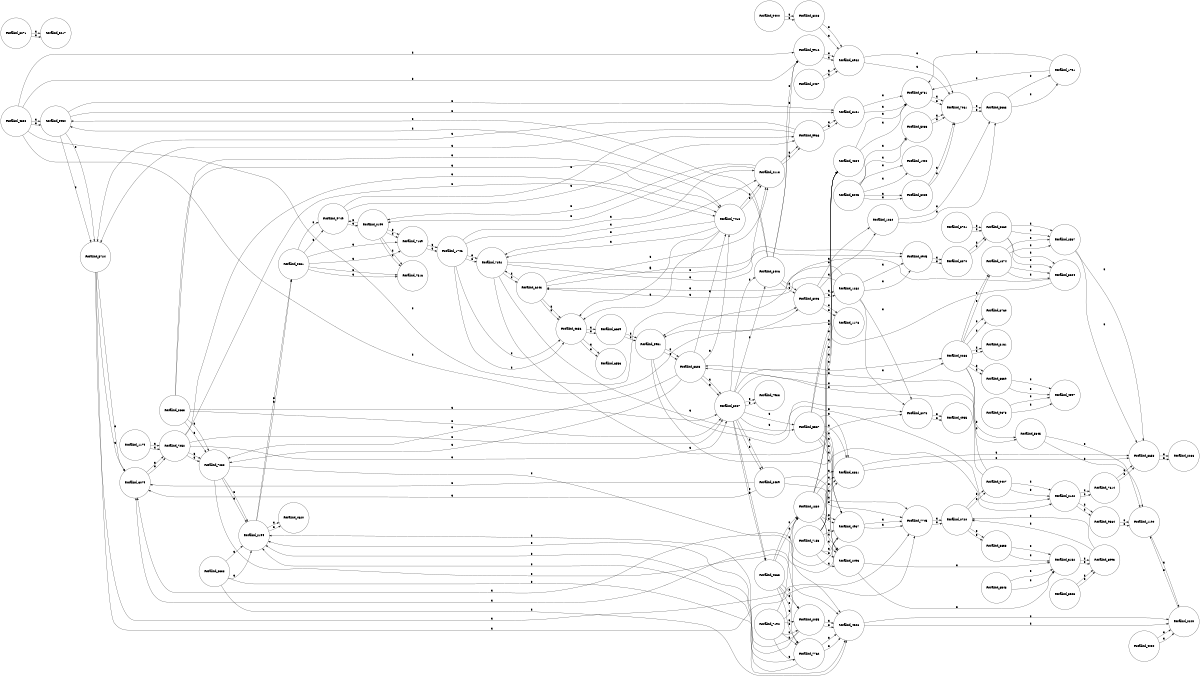 digraph "Overlap Graph for k" {
	rankdir=LR size="8,5"
	node [shape=circle]
	Rosalind_3950 -> Rosalind_5724 [label=3]
	Rosalind_8406 -> Rosalind_3950 [label=3]
	Rosalind_3950 -> Rosalind_8131 [label=3]
	Rosalind_4338 -> Rosalind_3950 [label=3]
	Rosalind_9407 -> Rosalind_2122 [label=3]
	Rosalind_0720 -> Rosalind_9407 [label=3]
	Rosalind_9407 -> Rosalind_8623 [label=3]
	Rosalind_2199 -> Rosalind_4620 [label=3]
	Rosalind_2055 -> Rosalind_2199 [label=3]
	Rosalind_2199 -> Rosalind_0631 [label=3]
	Rosalind_8338 -> Rosalind_2199 [label=3]
	Rosalind_7238 -> Rosalind_2199 [label=3]
	Rosalind_7762 -> Rosalind_2199 [label=3]
	Rosalind_1751 -> Rosalind_3731 [label=3]
	Rosalind_5363 -> Rosalind_1751 [label=3]
	Rosalind_2199 -> Rosalind_4620 [label=3]
	Rosalind_0288 -> Rosalind_5345 [label=3]
	Rosalind_5345 -> Rosalind_1190 [label=3]
	Rosalind_2122 -> Rosalind_9564 [label=3]
	Rosalind_9564 -> Rosalind_1190 [label=3]
	Rosalind_9407 -> Rosalind_2122 [label=3]
	Rosalind_2122 -> Rosalind_9564 [label=3]
	Rosalind_2122 -> Rosalind_7614 [label=3]
	Rosalind_5951 -> Rosalind_2122 [label=3]
	Rosalind_8271 -> Rosalind_5217 [label=3]
	Rosalind_9400 -> Rosalind_6228 [label=3]
	Rosalind_9749 -> Rosalind_0199 [label=3]
	Rosalind_9749 -> Rosalind_9968 [label=3]
	Rosalind_0631 -> Rosalind_9749 [label=3]
	Rosalind_2055 -> Rosalind_2199 [label=3]
	Rosalind_2055 -> Rosalind_4326 [label=3]
	Rosalind_4663 -> Rosalind_2055 [label=3]
	Rosalind_7192 -> Rosalind_2055 [label=3]
	Rosalind_0199 -> Rosalind_9749 [label=3]
	Rosalind_4113 -> Rosalind_0199 [label=3]
	Rosalind_0199 -> Rosalind_7169 [label=3]
	Rosalind_0199 -> Rosalind_7516 [label=3]
	Rosalind_4326 -> Rosalind_0240 [label=3]
	Rosalind_4030 -> Rosalind_0240 [label=3]
	Rosalind_0240 -> Rosalind_1190 [label=3]
	Rosalind_7252 -> Rosalind_3067 [label=3]
	Rosalind_7252 -> Rosalind_7418 [label=3]
	Rosalind_3079 -> Rosalind_7252 [label=3]
	Rosalind_1179 -> Rosalind_7252 [label=3]
	Rosalind_7252 -> Rosalind_7238 [label=3]
	Rosalind_3025 -> Rosalind_7061 [label=3]
	Rosalind_5043 -> Rosalind_3025 [label=3]
	Rosalind_8370 -> Rosalind_8660 [label=3]
	Rosalind_8660 -> Rosalind_3824 [label=3]
	Rosalind_8660 -> Rosalind_2537 [label=3]
	Rosalind_3721 -> Rosalind_8660 [label=3]
	Rosalind_8003 -> Rosalind_1260 [label=3]
	Rosalind_8406 -> Rosalind_8003 [label=3]
	Rosalind_8003 -> Rosalind_1282 [label=3]
	Rosalind_8003 -> Rosalind_1178 [label=3]
	Rosalind_4338 -> Rosalind_8003 [label=3]
	Rosalind_7252 -> Rosalind_3067 [label=3]
	Rosalind_3067 -> Rosalind_0288 [label=3]
	Rosalind_3067 -> Rosalind_8406 [label=3]
	Rosalind_3067 -> Rosalind_5567 [label=3]
	Rosalind_3067 -> Rosalind_6439 [label=3]
	Rosalind_3067 -> Rosalind_4663 [label=3]
	Rosalind_8623 -> Rosalind_3067 [label=3]
	Rosalind_2633 -> Rosalind_3067 [label=3]
	Rosalind_3067 -> Rosalind_7933 [label=3]
	Rosalind_0288 -> Rosalind_3760 [label=3]
	Rosalind_8003 -> Rosalind_1260 [label=3]
	Rosalind_1260 -> Rosalind_5363 [label=3]
	Rosalind_6339 -> Rosalind_4597 [label=3]
	Rosalind_9673 -> Rosalind_4597 [label=3]
	Rosalind_4113 -> Rosalind_0199 [label=3]
	Rosalind_1746 -> Rosalind_4113 [label=3]
	Rosalind_6243 -> Rosalind_4113 [label=3]
	Rosalind_7418 -> Rosalind_4113 [label=3]
	Rosalind_4113 -> Rosalind_9968 [label=3]
	Rosalind_1282 -> Rosalind_0945 [label=3]
	Rosalind_0945 -> Rosalind_8370 [label=3]
	Rosalind_7292 -> Rosalind_0945 [label=3]
	Rosalind_3950 -> Rosalind_5724 [label=3]
	Rosalind_5724 -> Rosalind_7745 [label=3]
	Rosalind_9968 -> Rosalind_5724 [label=3]
	Rosalind_5724 -> Rosalind_3079 [label=3]
	Rosalind_0288 -> Rosalind_1874 [label=3]
	Rosalind_1874 -> Rosalind_3824 [label=3]
	Rosalind_1874 -> Rosalind_2537 [label=3]
	Rosalind_9916 -> Rosalind_3982 [label=3]
	Rosalind_8406 -> Rosalind_9916 [label=3]
	Rosalind_4338 -> Rosalind_9916 [label=3]
	Rosalind_1751 -> Rosalind_3731 [label=3]
	Rosalind_4234 -> Rosalind_3731 [label=3]
	Rosalind_8131 -> Rosalind_3731 [label=3]
	Rosalind_3731 -> Rosalind_7061 [label=3]
	Rosalind_2055 -> Rosalind_4326 [label=3]
	Rosalind_4326 -> Rosalind_0240 [label=3]
	Rosalind_8338 -> Rosalind_4326 [label=3]
	Rosalind_7238 -> Rosalind_4326 [label=3]
	Rosalind_7762 -> Rosalind_4326 [label=3]
	Rosalind_0199 -> Rosalind_7169 [label=3]
	Rosalind_7169 -> Rosalind_1746 [label=3]
	Rosalind_0631 -> Rosalind_7169 [label=3]
	Rosalind_4234 -> Rosalind_3731 [label=3]
	Rosalind_7153 -> Rosalind_4234 [label=3]
	Rosalind_5567 -> Rosalind_4234 [label=3]
	Rosalind_1830 -> Rosalind_4234 [label=3]
	Rosalind_8658 -> Rosalind_2286 [label=3]
	Rosalind_8073 -> Rosalind_4955 [label=3]
	Rosalind_7153 -> Rosalind_4234 [label=3]
	Rosalind_7153 -> Rosalind_4937 [label=3]
	Rosalind_7153 -> Rosalind_2493 [label=3]
	Rosalind_7153 -> Rosalind_3331 [label=3]
	Rosalind_6633 -> Rosalind_3152 [label=3]
	Rosalind_3152 -> Rosalind_6993 [label=3]
	Rosalind_2493 -> Rosalind_3152 [label=3]
	Rosalind_6548 -> Rosalind_3152 [label=3]
	Rosalind_4356 -> Rosalind_6553 [label=3]
	Rosalind_0288 -> Rosalind_5345 [label=3]
	Rosalind_3067 -> Rosalind_0288 [label=3]
	Rosalind_0288 -> Rosalind_3760 [label=3]
	Rosalind_0288 -> Rosalind_1874 [label=3]
	Rosalind_0288 -> Rosalind_3161 [label=3]
	Rosalind_0288 -> Rosalind_6339 [label=3]
	Rosalind_9916 -> Rosalind_3982 [label=3]
	Rosalind_3982 -> Rosalind_7061 [label=3]
	Rosalind_2427 -> Rosalind_3982 [label=3]
	Rosalind_6228 -> Rosalind_3982 [label=3]
	Rosalind_8406 -> Rosalind_3950 [label=3]
	Rosalind_8406 -> Rosalind_8003 [label=3]
	Rosalind_3067 -> Rosalind_8406 [label=3]
	Rosalind_8406 -> Rosalind_9916 [label=3]
	Rosalind_6633 -> Rosalind_3152 [label=3]
	Rosalind_0720 -> Rosalind_6633 [label=3]
	Rosalind_8003 -> Rosalind_1282 [label=3]
	Rosalind_1282 -> Rosalind_0945 [label=3]
	Rosalind_1282 -> Rosalind_6243 [label=3]
	Rosalind_1282 -> Rosalind_8073 [label=3]
	Rosalind_3152 -> Rosalind_6993 [label=3]
	Rosalind_6993 -> Rosalind_0720 [label=3]
	Rosalind_3523 -> Rosalind_6993 [label=3]
	Rosalind_0199 -> Rosalind_7516 [label=3]
	Rosalind_0631 -> Rosalind_7516 [label=3]
	Rosalind_4030 -> Rosalind_0240 [label=3]
	Rosalind_3067 -> Rosalind_5567 [label=3]
	Rosalind_5567 -> Rosalind_4234 [label=3]
	Rosalind_5567 -> Rosalind_4937 [label=3]
	Rosalind_5567 -> Rosalind_2493 [label=3]
	Rosalind_5567 -> Rosalind_3331 [label=3]
	Rosalind_8370 -> Rosalind_8660 [label=3]
	Rosalind_0945 -> Rosalind_8370 [label=3]
	Rosalind_1746 -> Rosalind_4113 [label=3]
	Rosalind_7169 -> Rosalind_1746 [label=3]
	Rosalind_1746 -> Rosalind_4356 [label=3]
	Rosalind_1746 -> Rosalind_7292 [label=3]
	Rosalind_3950 -> Rosalind_8131 [label=3]
	Rosalind_8131 -> Rosalind_3731 [label=3]
	Rosalind_9968 -> Rosalind_8131 [label=3]
	Rosalind_3067 -> Rosalind_6439 [label=3]
	Rosalind_6439 -> Rosalind_7745 [label=3]
	Rosalind_6439 -> Rosalind_3079 [label=3]
	Rosalind_3025 -> Rosalind_7061 [label=3]
	Rosalind_3731 -> Rosalind_7061 [label=3]
	Rosalind_3982 -> Rosalind_7061 [label=3]
	Rosalind_7061 -> Rosalind_5363 [label=3]
	Rosalind_5083 -> Rosalind_7061 [label=3]
	Rosalind_4356 -> Rosalind_6553 [label=3]
	Rosalind_1746 -> Rosalind_4356 [label=3]
	Rosalind_6243 -> Rosalind_4356 [label=3]
	Rosalind_7418 -> Rosalind_4356 [label=3]
	Rosalind_4356 -> Rosalind_6639 [label=3]
	Rosalind_2427 -> Rosalind_3982 [label=3]
	Rosalind_4663 -> Rosalind_2055 [label=3]
	Rosalind_3067 -> Rosalind_4663 [label=3]
	Rosalind_4663 -> Rosalind_1830 [label=3]
	Rosalind_4663 -> Rosalind_7762 [label=3]
	Rosalind_8003 -> Rosalind_1178 [label=3]
	Rosalind_0720 -> Rosalind_9407 [label=3]
	Rosalind_0720 -> Rosalind_6633 [label=3]
	Rosalind_6993 -> Rosalind_0720 [label=3]
	Rosalind_7745 -> Rosalind_0720 [label=3]
	Rosalind_6243 -> Rosalind_4113 [label=3]
	Rosalind_1282 -> Rosalind_6243 [label=3]
	Rosalind_6243 -> Rosalind_4356 [label=3]
	Rosalind_6243 -> Rosalind_7292 [label=3]
	Rosalind_4338 -> Rosalind_3950 [label=3]
	Rosalind_4338 -> Rosalind_8003 [label=3]
	Rosalind_4338 -> Rosalind_9916 [label=3]
	Rosalind_7252 -> Rosalind_7418 [label=3]
	Rosalind_7418 -> Rosalind_4113 [label=3]
	Rosalind_7418 -> Rosalind_4356 [label=3]
	Rosalind_8623 -> Rosalind_7418 [label=3]
	Rosalind_7418 -> Rosalind_7292 [label=3]
	Rosalind_2633 -> Rosalind_7418 [label=3]
	Rosalind_9407 -> Rosalind_8623 [label=3]
	Rosalind_8623 -> Rosalind_3067 [label=3]
	Rosalind_8623 -> Rosalind_7418 [label=3]
	Rosalind_8623 -> Rosalind_7238 [label=3]
	Rosalind_5951 -> Rosalind_8623 [label=3]
	Rosalind_7292 -> Rosalind_0945 [label=3]
	Rosalind_1746 -> Rosalind_7292 [label=3]
	Rosalind_7292 -> Rosalind_6243 [label=3]
	Rosalind_7418 -> Rosalind_7292 [label=3]
	Rosalind_7292 -> Rosalind_8073 [label=3]
	Rosalind_7153 -> Rosalind_4937 [label=3]
	Rosalind_5567 -> Rosalind_4937 [label=3]
	Rosalind_4937 -> Rosalind_7745 [label=3]
	Rosalind_1830 -> Rosalind_4937 [label=3]
	Rosalind_4937 -> Rosalind_3079 [label=3]
	Rosalind_5345 -> Rosalind_1190 [label=3]
	Rosalind_9564 -> Rosalind_1190 [label=3]
	Rosalind_1190 -> Rosalind_0240 [label=3]
	Rosalind_5724 -> Rosalind_7745 [label=3]
	Rosalind_6439 -> Rosalind_7745 [label=3]
	Rosalind_7745 -> Rosalind_0720 [label=3]
	Rosalind_4937 -> Rosalind_7745 [label=3]
	Rosalind_1830 -> Rosalind_4234 [label=3]
	Rosalind_4663 -> Rosalind_1830 [label=3]
	Rosalind_1830 -> Rosalind_4937 [label=3]
	Rosalind_1830 -> Rosalind_2493 [label=3]
	Rosalind_7192 -> Rosalind_1830 [label=3]
	Rosalind_1830 -> Rosalind_3331 [label=3]
	Rosalind_8660 -> Rosalind_3824 [label=3]
	Rosalind_1874 -> Rosalind_3824 [label=3]
	Rosalind_3824 -> Rosalind_5951 [label=3]
	Rosalind_2122 -> Rosalind_7614 [label=3]
	Rosalind_7614 -> Rosalind_8658 [label=3]
	Rosalind_3523 -> Rosalind_6993 [label=3]
	Rosalind_4356 -> Rosalind_6639 [label=3]
	Rosalind_6639 -> Rosalind_5951 [label=3]
	Rosalind_8660 -> Rosalind_2537 [label=3]
	Rosalind_1874 -> Rosalind_2537 [label=3]
	Rosalind_2537 -> Rosalind_8658 [label=3]
	Rosalind_0288 -> Rosalind_3161 [label=3]
	Rosalind_5043 -> Rosalind_1408 [label=3]
	Rosalind_3721 -> Rosalind_8660 [label=3]
	Rosalind_7153 -> Rosalind_2493 [label=3]
	Rosalind_2493 -> Rosalind_3152 [label=3]
	Rosalind_5567 -> Rosalind_2493 [label=3]
	Rosalind_1830 -> Rosalind_2493 [label=3]
	Rosalind_9749 -> Rosalind_9968 [label=3]
	Rosalind_4113 -> Rosalind_9968 [label=3]
	Rosalind_9968 -> Rosalind_5724 [label=3]
	Rosalind_9968 -> Rosalind_8131 [label=3]
	Rosalind_5363 -> Rosalind_1751 [label=3]
	Rosalind_1260 -> Rosalind_5363 [label=3]
	Rosalind_7061 -> Rosalind_5363 [label=3]
	Rosalind_8271 -> Rosalind_5217 [label=3]
	Rosalind_3079 -> Rosalind_7252 [label=3]
	Rosalind_5724 -> Rosalind_3079 [label=3]
	Rosalind_6439 -> Rosalind_3079 [label=3]
	Rosalind_4937 -> Rosalind_3079 [label=3]
	Rosalind_8658 -> Rosalind_2286 [label=3]
	Rosalind_7614 -> Rosalind_8658 [label=3]
	Rosalind_2537 -> Rosalind_8658 [label=3]
	Rosalind_3331 -> Rosalind_8658 [label=3]
	Rosalind_1179 -> Rosalind_7252 [label=3]
	Rosalind_7192 -> Rosalind_2055 [label=3]
	Rosalind_7192 -> Rosalind_1830 [label=3]
	Rosalind_7192 -> Rosalind_7762 [label=3]
	Rosalind_8073 -> Rosalind_4955 [label=3]
	Rosalind_1282 -> Rosalind_8073 [label=3]
	Rosalind_7292 -> Rosalind_8073 [label=3]
	Rosalind_6548 -> Rosalind_3152 [label=3]
	Rosalind_6339 -> Rosalind_4597 [label=3]
	Rosalind_0288 -> Rosalind_6339 [label=3]
	Rosalind_2199 -> Rosalind_0631 [label=3]
	Rosalind_0631 -> Rosalind_9749 [label=3]
	Rosalind_0631 -> Rosalind_7169 [label=3]
	Rosalind_0631 -> Rosalind_7516 [label=3]
	Rosalind_5043 -> Rosalind_3025 [label=3]
	Rosalind_5043 -> Rosalind_1408 [label=3]
	Rosalind_5043 -> Rosalind_5083 [label=3]
	Rosalind_2633 -> Rosalind_3067 [label=3]
	Rosalind_2633 -> Rosalind_7418 [label=3]
	Rosalind_2633 -> Rosalind_7238 [label=3]
	Rosalind_8338 -> Rosalind_2199 [label=3]
	Rosalind_8338 -> Rosalind_4326 [label=3]
	Rosalind_3067 -> Rosalind_7933 [label=3]
	Rosalind_7238 -> Rosalind_2199 [label=3]
	Rosalind_7252 -> Rosalind_7238 [label=3]
	Rosalind_7238 -> Rosalind_4326 [label=3]
	Rosalind_8623 -> Rosalind_7238 [label=3]
	Rosalind_2633 -> Rosalind_7238 [label=3]
	Rosalind_5951 -> Rosalind_2122 [label=3]
	Rosalind_5951 -> Rosalind_8623 [label=3]
	Rosalind_3824 -> Rosalind_5951 [label=3]
	Rosalind_6639 -> Rosalind_5951 [label=3]
	Rosalind_5083 -> Rosalind_7061 [label=3]
	Rosalind_5043 -> Rosalind_5083 [label=3]
	Rosalind_9673 -> Rosalind_4597 [label=3]
	Rosalind_9400 -> Rosalind_6228 [label=3]
	Rosalind_6228 -> Rosalind_3982 [label=3]
	Rosalind_7153 -> Rosalind_3331 [label=3]
	Rosalind_5567 -> Rosalind_3331 [label=3]
	Rosalind_1830 -> Rosalind_3331 [label=3]
	Rosalind_3331 -> Rosalind_8658 [label=3]
	Rosalind_7762 -> Rosalind_2199 [label=3]
	Rosalind_7762 -> Rosalind_4326 [label=3]
	Rosalind_4663 -> Rosalind_7762 [label=3]
	Rosalind_7192 -> Rosalind_7762 [label=3]
}
